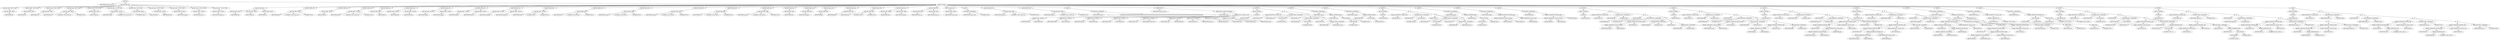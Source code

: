 digraph G {	
ranksep=.25;
	0 [label="MODULE"];
	1 [label="IDENTIFIERS:generic_fifo_sc_x"];
	0 -> 1;
	2 [label="VAR_DECLARE_LIST"];
	0 -> 2;
	3 [label="VAR_DECLARE  INPUT PORT"];
	2 -> 3;
	4 [label="VAR_DECLARE  INPUT"];
	3 -> 4;
	5 [label="IDENTIFIERS:clk"];
	4 -> 5;
	16 [label="VAR_DECLARE  INPUT PORT"];
	2 -> 16;
	17 [label="VAR_DECLARE  INPUT"];
	16 -> 17;
	18 [label="IDENTIFIERS:rst"];
	17 -> 18;
	29 [label="VAR_DECLARE  INPUT PORT"];
	2 -> 29;
	30 [label="VAR_DECLARE  INPUT"];
	29 -> 30;
	31 [label="IDENTIFIERS:clr"];
	30 -> 31;
	42 [label="VAR_DECLARE  INPUT PORT"];
	2 -> 42;
	43 [label="VAR_DECLARE  INPUT"];
	42 -> 43;
	44 [label="IDENTIFIERS:din"];
	43 -> 44;
	45 [label="NUMBERS LONG_LONG:130"];
	43 -> 45;
	46 [label="NUMBERS DEC:0"];
	43 -> 46;
	55 [label="VAR_DECLARE  INPUT PORT"];
	2 -> 55;
	56 [label="VAR_DECLARE  INPUT"];
	55 -> 56;
	57 [label="IDENTIFIERS:we"];
	56 -> 57;
	68 [label="VAR_DECLARE  OUTPUT PORT"];
	2 -> 68;
	69 [label="VAR_DECLARE  OUTPUT"];
	68 -> 69;
	70 [label="IDENTIFIERS:dout"];
	69 -> 70;
	71 [label="NUMBERS LONG_LONG:130"];
	69 -> 71;
	72 [label="NUMBERS DEC:0"];
	69 -> 72;
	81 [label="VAR_DECLARE  INPUT PORT"];
	2 -> 81;
	82 [label="VAR_DECLARE  INPUT"];
	81 -> 82;
	83 [label="IDENTIFIERS:re"];
	82 -> 83;
	94 [label="VAR_DECLARE  OUTPUT PORT"];
	2 -> 94;
	95 [label="VAR_DECLARE  OUTPUT"];
	94 -> 95;
	96 [label="IDENTIFIERS:full_r"];
	95 -> 96;
	107 [label="VAR_DECLARE  OUTPUT PORT"];
	2 -> 107;
	108 [label="VAR_DECLARE  OUTPUT"];
	107 -> 108;
	109 [label="IDENTIFIERS:empty_r"];
	108 -> 109;
	120 [label="VAR_DECLARE  OUTPUT PORT"];
	2 -> 120;
	121 [label="VAR_DECLARE  OUTPUT"];
	120 -> 121;
	122 [label="IDENTIFIERS:full_n_r"];
	121 -> 122;
	133 [label="VAR_DECLARE  OUTPUT PORT"];
	2 -> 133;
	134 [label="VAR_DECLARE  OUTPUT"];
	133 -> 134;
	135 [label="IDENTIFIERS:empty_n_r"];
	134 -> 135;
	146 [label="MODULE_ITEMS"];
	0 -> 146;
	147 [label="VAR_DECLARE_LIST"];
	146 -> 147;
	148 [label="VAR_DECLARE  INPUT"];
	147 -> 148;
	149 [label="IDENTIFIERS:clk"];
	148 -> 149;
	155 [label="VAR_DECLARE  INPUT"];
	147 -> 155;
	156 [label="IDENTIFIERS:rst"];
	155 -> 156;
	162 [label="VAR_DECLARE  INPUT"];
	147 -> 162;
	163 [label="IDENTIFIERS:clr"];
	162 -> 163;
	169 [label="VAR_DECLARE_LIST"];
	146 -> 169;
	170 [label="VAR_DECLARE  INPUT"];
	169 -> 170;
	171 [label="IDENTIFIERS:din"];
	170 -> 171;
	172 [label="NUMBERS LONG_LONG:130"];
	170 -> 172;
	173 [label="NUMBERS DEC:0"];
	170 -> 173;
	177 [label="VAR_DECLARE_LIST"];
	146 -> 177;
	178 [label="VAR_DECLARE  INPUT"];
	177 -> 178;
	179 [label="IDENTIFIERS:we"];
	178 -> 179;
	185 [label="VAR_DECLARE_LIST"];
	146 -> 185;
	186 [label="VAR_DECLARE  OUTPUT"];
	185 -> 186;
	187 [label="IDENTIFIERS:dout"];
	186 -> 187;
	188 [label="NUMBERS LONG_LONG:130"];
	186 -> 188;
	189 [label="NUMBERS DEC:0"];
	186 -> 189;
	193 [label="VAR_DECLARE_LIST"];
	146 -> 193;
	194 [label="VAR_DECLARE  INPUT"];
	193 -> 194;
	195 [label="IDENTIFIERS:re"];
	194 -> 195;
	201 [label="VAR_DECLARE_LIST"];
	146 -> 201;
	202 [label="VAR_DECLARE  OUTPUT"];
	201 -> 202;
	203 [label="IDENTIFIERS:full"];
	202 -> 203;
	209 [label="VAR_DECLARE  OUTPUT"];
	201 -> 209;
	210 [label="IDENTIFIERS:full_r"];
	209 -> 210;
	216 [label="VAR_DECLARE_LIST"];
	146 -> 216;
	217 [label="VAR_DECLARE  OUTPUT"];
	216 -> 217;
	218 [label="IDENTIFIERS:empty"];
	217 -> 218;
	224 [label="VAR_DECLARE  OUTPUT"];
	216 -> 224;
	225 [label="IDENTIFIERS:empty_r"];
	224 -> 225;
	231 [label="VAR_DECLARE_LIST"];
	146 -> 231;
	232 [label="VAR_DECLARE  OUTPUT"];
	231 -> 232;
	233 [label="IDENTIFIERS:full_n"];
	232 -> 233;
	239 [label="VAR_DECLARE  OUTPUT"];
	231 -> 239;
	240 [label="IDENTIFIERS:full_n_r"];
	239 -> 240;
	246 [label="VAR_DECLARE_LIST"];
	146 -> 246;
	247 [label="VAR_DECLARE  OUTPUT"];
	246 -> 247;
	248 [label="IDENTIFIERS:empty_n"];
	247 -> 248;
	254 [label="VAR_DECLARE  OUTPUT"];
	246 -> 254;
	255 [label="IDENTIFIERS:empty_n_r"];
	254 -> 255;
	261 [label="VAR_DECLARE_LIST"];
	146 -> 261;
	262 [label="VAR_DECLARE  OUTPUT"];
	261 -> 262;
	263 [label="IDENTIFIERS:level"];
	262 -> 263;
	264 [label="NUMBERS DEC:1"];
	262 -> 264;
	265 [label="NUMBERS DEC:0"];
	262 -> 265;
	269 [label="VAR_DECLARE_LIST"];
	146 -> 269;
	270 [label="VAR_DECLARE  REG"];
	269 -> 270;
	271 [label="IDENTIFIERS:wp"];
	270 -> 271;
	272 [label="NUMBERS LONG_LONG:1"];
	270 -> 272;
	273 [label="NUMBERS DEC:0"];
	270 -> 273;
	277 [label="VAR_DECLARE_LIST"];
	146 -> 277;
	278 [label="VAR_DECLARE  WIRE"];
	277 -> 278;
	279 [label="IDENTIFIERS:wp_pl1"];
	278 -> 279;
	280 [label="NUMBERS LONG_LONG:1"];
	278 -> 280;
	281 [label="NUMBERS DEC:0"];
	278 -> 281;
	285 [label="VAR_DECLARE_LIST"];
	146 -> 285;
	286 [label="VAR_DECLARE  WIRE"];
	285 -> 286;
	287 [label="IDENTIFIERS:wp_pl2"];
	286 -> 287;
	288 [label="NUMBERS LONG_LONG:1"];
	286 -> 288;
	289 [label="NUMBERS DEC:0"];
	286 -> 289;
	293 [label="VAR_DECLARE_LIST"];
	146 -> 293;
	294 [label="VAR_DECLARE  REG"];
	293 -> 294;
	295 [label="IDENTIFIERS:rp"];
	294 -> 295;
	296 [label="NUMBERS LONG_LONG:1"];
	294 -> 296;
	297 [label="NUMBERS DEC:0"];
	294 -> 297;
	301 [label="VAR_DECLARE_LIST"];
	146 -> 301;
	302 [label="VAR_DECLARE  WIRE"];
	301 -> 302;
	303 [label="IDENTIFIERS:rp_pl1"];
	302 -> 303;
	304 [label="NUMBERS LONG_LONG:1"];
	302 -> 304;
	305 [label="NUMBERS DEC:0"];
	302 -> 305;
	309 [label="VAR_DECLARE_LIST"];
	146 -> 309;
	310 [label="VAR_DECLARE  REG"];
	309 -> 310;
	311 [label="IDENTIFIERS:full_r"];
	310 -> 311;
	317 [label="VAR_DECLARE_LIST"];
	146 -> 317;
	318 [label="VAR_DECLARE  REG"];
	317 -> 318;
	319 [label="IDENTIFIERS:empty_r"];
	318 -> 319;
	325 [label="VAR_DECLARE_LIST"];
	146 -> 325;
	326 [label="VAR_DECLARE  REG"];
	325 -> 326;
	327 [label="IDENTIFIERS:gb"];
	326 -> 327;
	333 [label="VAR_DECLARE_LIST"];
	146 -> 333;
	334 [label="VAR_DECLARE  REG"];
	333 -> 334;
	335 [label="IDENTIFIERS:gb2"];
	334 -> 335;
	341 [label="VAR_DECLARE_LIST"];
	146 -> 341;
	342 [label="VAR_DECLARE  REG"];
	341 -> 342;
	343 [label="IDENTIFIERS:cnt"];
	342 -> 343;
	344 [label="NUMBERS DEC:2"];
	342 -> 344;
	345 [label="NUMBERS DEC:0"];
	342 -> 345;
	349 [label="VAR_DECLARE_LIST"];
	146 -> 349;
	350 [label="VAR_DECLARE  WIRE"];
	349 -> 350;
	351 [label="IDENTIFIERS:full_n"];
	350 -> 351;
	357 [label="VAR_DECLARE  WIRE"];
	349 -> 357;
	358 [label="IDENTIFIERS:empty_n"];
	357 -> 358;
	364 [label="VAR_DECLARE_LIST"];
	146 -> 364;
	365 [label="VAR_DECLARE  REG"];
	364 -> 365;
	366 [label="IDENTIFIERS:full_n_r"];
	365 -> 366;
	372 [label="VAR_DECLARE  REG"];
	364 -> 372;
	373 [label="IDENTIFIERS:empty_n_r"];
	372 -> 373;
	379 [label="VAR_DECLARE_LIST"];
	146 -> 379;
	380 [label="VAR_DECLARE  WIRE"];
	379 -> 380;
	381 [label="IDENTIFIERS:always_zero"];
	380 -> 381;
	387 [label="ASSIGN"];
	146 -> 387;
	388 [label="BLOCKING_STATEMENT"];
	387 -> 388;
	389 [label="IDENTIFIERS:always_zero"];
	388 -> 389;
	390 [label="NUMBERS BIN:0"];
	388 -> 390;
	391 [label="VAR_DECLARE_LIST"];
	146 -> 391;
	392 [label="VAR_DECLARE  WIRE"];
	391 -> 392;
	393 [label="IDENTIFIERS:junk_out"];
	392 -> 393;
	394 [label="NUMBERS LONG_LONG:130"];
	392 -> 394;
	395 [label="NUMBERS DEC:0"];
	392 -> 395;
	399 [label="VAR_DECLARE_LIST"];
	146 -> 399;
	400 [label="VAR_DECLARE  WIRE"];
	399 -> 400;
	401 [label="IDENTIFIERS:junk_in"];
	400 -> 401;
	402 [label="NUMBERS LONG_LONG:130"];
	400 -> 402;
	403 [label="NUMBERS DEC:0"];
	400 -> 403;
	407 [label="ASSIGN"];
	146 -> 407;
	408 [label="BLOCKING_STATEMENT"];
	407 -> 408;
	409 [label="IDENTIFIERS:junk_in"];
	408 -> 409;
	410 [label="NUMBERS BIN:00000000000000000000000000000000000000000000000000000000000000000000000000000000000000000000000000000000000000000000000000000000000"];
	408 -> 410;
	411 [label="HARD_BLOCK"];
	146 -> 411;
	412 [label="IDENTIFIERS:dual_port_ram"];
	411 -> 412;
	413 [label="HARD_BLOCK_NAMED_INSTANCE"];
	411 -> 413;
	414 [label="IDENTIFIERS:ram1"];
	413 -> 414;
	415 [label="HARD_BLOCK_CONNECT_LIST"];
	413 -> 415;
	416 [label="HARD_BLOCK_CONNECT"];
	415 -> 416;
	417 [label="IDENTIFIERS:clk"];
	416 -> 417;
	418 [label="IDENTIFIERS:clk"];
	416 -> 418;
	419 [label="HARD_BLOCK_CONNECT"];
	415 -> 419;
	420 [label="IDENTIFIERS:addr1"];
	419 -> 420;
	421 [label="IDENTIFIERS:rp"];
	419 -> 421;
	422 [label="HARD_BLOCK_CONNECT"];
	415 -> 422;
	423 [label="IDENTIFIERS:addr2"];
	422 -> 423;
	424 [label="IDENTIFIERS:wp"];
	422 -> 424;
	425 [label="HARD_BLOCK_CONNECT"];
	415 -> 425;
	426 [label="IDENTIFIERS:we1"];
	425 -> 426;
	427 [label="IDENTIFIERS:we"];
	425 -> 427;
	428 [label="HARD_BLOCK_CONNECT"];
	415 -> 428;
	429 [label="IDENTIFIERS:we2"];
	428 -> 429;
	430 [label="IDENTIFIERS:always_zero"];
	428 -> 430;
	431 [label="HARD_BLOCK_CONNECT"];
	415 -> 431;
	432 [label="IDENTIFIERS:out1"];
	431 -> 432;
	433 [label="IDENTIFIERS:dout"];
	431 -> 433;
	434 [label="HARD_BLOCK_CONNECT"];
	415 -> 434;
	435 [label="IDENTIFIERS:out2"];
	434 -> 435;
	436 [label="IDENTIFIERS:junk_out"];
	434 -> 436;
	437 [label="HARD_BLOCK_CONNECT"];
	415 -> 437;
	438 [label="IDENTIFIERS:data1"];
	437 -> 438;
	439 [label="IDENTIFIERS:din"];
	437 -> 439;
	440 [label="HARD_BLOCK_CONNECT"];
	415 -> 440;
	441 [label="IDENTIFIERS:data2"];
	440 -> 441;
	442 [label="IDENTIFIERS:junk_in"];
	440 -> 442;
	444 [label="ALWAYS"];
	146 -> 444;
	445 [label="DELAY_CONTROL"];
	444 -> 445;
	446 [label="POSEDGE"];
	445 -> 446;
	447 [label="IDENTIFIERS:clk"];
	446 -> 447;
	448 [label="IF"];
	444 -> 448;
	449 [label="UNARY_OPERATION LOGICAL_NOT"];
	448 -> 449;
	450 [label="IDENTIFIERS:rst"];
	449 -> 450;
	451 [label="NON_BLOCKING_STATEMENT"];
	448 -> 451;
	452 [label="IDENTIFIERS:wp"];
	451 -> 452;
	453 [label="CONCATENATE"];
	451 -> 453;
	454 [label="NUMBERS BIN:00"];
	453 -> 454;
	455 [label="IF"];
	448 -> 455;
	456 [label="IDENTIFIERS:clr"];
	455 -> 456;
	457 [label="NON_BLOCKING_STATEMENT"];
	455 -> 457;
	458 [label="IDENTIFIERS:wp"];
	457 -> 458;
	459 [label="CONCATENATE"];
	457 -> 459;
	460 [label="NUMBERS BIN:00"];
	459 -> 460;
	461 [label="IF"];
	455 -> 461;
	462 [label="IDENTIFIERS:we"];
	461 -> 462;
	463 [label="NON_BLOCKING_STATEMENT"];
	461 -> 463;
	464 [label="IDENTIFIERS:wp"];
	463 -> 464;
	465 [label="IDENTIFIERS:wp_pl1"];
	463 -> 465;
	467 [label="ASSIGN"];
	146 -> 467;
	468 [label="BLOCKING_STATEMENT"];
	467 -> 468;
	469 [label="IDENTIFIERS:wp_pl1"];
	468 -> 469;
	470 [label="BINARY_OPERATION ADD"];
	468 -> 470;
	471 [label="IDENTIFIERS:wp"];
	470 -> 471;
	472 [label="CONCATENATE"];
	470 -> 472;
	473 [label="CONCATENATE"];
	472 -> 473;
	474 [label="NUMBERS BIN:0"];
	473 -> 474;
	475 [label="NUMBERS BIN:1"];
	472 -> 475;
	476 [label="ASSIGN"];
	146 -> 476;
	477 [label="BLOCKING_STATEMENT"];
	476 -> 477;
	478 [label="IDENTIFIERS:wp_pl2"];
	477 -> 478;
	479 [label="BINARY_OPERATION ADD"];
	477 -> 479;
	480 [label="IDENTIFIERS:wp"];
	479 -> 480;
	481 [label="CONCATENATE"];
	479 -> 481;
	482 [label="NUMBERS BIN:10"];
	481 -> 482;
	483 [label="ALWAYS"];
	146 -> 483;
	484 [label="DELAY_CONTROL"];
	483 -> 484;
	485 [label="POSEDGE"];
	484 -> 485;
	486 [label="IDENTIFIERS:clk"];
	485 -> 486;
	487 [label="IF"];
	483 -> 487;
	488 [label="UNARY_OPERATION LOGICAL_NOT"];
	487 -> 488;
	489 [label="IDENTIFIERS:rst"];
	488 -> 489;
	490 [label="NON_BLOCKING_STATEMENT"];
	487 -> 490;
	491 [label="IDENTIFIERS:rp"];
	490 -> 491;
	492 [label="CONCATENATE"];
	490 -> 492;
	493 [label="NUMBERS BIN:00"];
	492 -> 493;
	494 [label="IF"];
	487 -> 494;
	495 [label="IDENTIFIERS:clr"];
	494 -> 495;
	496 [label="NON_BLOCKING_STATEMENT"];
	494 -> 496;
	497 [label="IDENTIFIERS:rp"];
	496 -> 497;
	498 [label="CONCATENATE"];
	496 -> 498;
	499 [label="NUMBERS BIN:00"];
	498 -> 499;
	500 [label="IF"];
	494 -> 500;
	501 [label="IDENTIFIERS:re"];
	500 -> 501;
	502 [label="NON_BLOCKING_STATEMENT"];
	500 -> 502;
	503 [label="IDENTIFIERS:rp"];
	502 -> 503;
	504 [label="IDENTIFIERS:rp_pl1"];
	502 -> 504;
	506 [label="ASSIGN"];
	146 -> 506;
	507 [label="BLOCKING_STATEMENT"];
	506 -> 507;
	508 [label="IDENTIFIERS:rp_pl1"];
	507 -> 508;
	509 [label="BINARY_OPERATION ADD"];
	507 -> 509;
	510 [label="IDENTIFIERS:rp"];
	509 -> 510;
	511 [label="CONCATENATE"];
	509 -> 511;
	512 [label="CONCATENATE"];
	511 -> 512;
	513 [label="NUMBERS BIN:0"];
	512 -> 513;
	514 [label="NUMBERS BIN:1"];
	511 -> 514;
	515 [label="ASSIGN"];
	146 -> 515;
	516 [label="BLOCKING_STATEMENT"];
	515 -> 516;
	517 [label="IDENTIFIERS:empty"];
	516 -> 517;
	518 [label="BINARY_OPERATION BITWISE_AND"];
	516 -> 518;
	519 [label="BINARY_OPERATION LOGICAL_EQUAL"];
	518 -> 519;
	520 [label="IDENTIFIERS:wp"];
	519 -> 520;
	521 [label="IDENTIFIERS:rp"];
	519 -> 521;
	522 [label="UNARY_OPERATION LOGICAL_NOT"];
	518 -> 522;
	523 [label="IDENTIFIERS:gb"];
	522 -> 523;
	524 [label="ASSIGN"];
	146 -> 524;
	525 [label="BLOCKING_STATEMENT"];
	524 -> 525;
	526 [label="IDENTIFIERS:full"];
	525 -> 526;
	527 [label="BINARY_OPERATION BITWISE_AND"];
	525 -> 527;
	528 [label="BINARY_OPERATION LOGICAL_EQUAL"];
	527 -> 528;
	529 [label="IDENTIFIERS:wp"];
	528 -> 529;
	530 [label="IDENTIFIERS:rp"];
	528 -> 530;
	531 [label="IDENTIFIERS:gb"];
	527 -> 531;
	532 [label="ALWAYS"];
	146 -> 532;
	533 [label="DELAY_CONTROL"];
	532 -> 533;
	534 [label="POSEDGE"];
	533 -> 534;
	535 [label="IDENTIFIERS:clk"];
	534 -> 535;
	536 [label="IF"];
	532 -> 536;
	537 [label="UNARY_OPERATION LOGICAL_NOT"];
	536 -> 537;
	538 [label="IDENTIFIERS:rst"];
	537 -> 538;
	539 [label="NON_BLOCKING_STATEMENT"];
	536 -> 539;
	540 [label="IDENTIFIERS:gb"];
	539 -> 540;
	541 [label="NUMBERS BIN:0"];
	539 -> 541;
	542 [label="IF"];
	536 -> 542;
	543 [label="IDENTIFIERS:clr"];
	542 -> 543;
	544 [label="NON_BLOCKING_STATEMENT"];
	542 -> 544;
	545 [label="IDENTIFIERS:gb"];
	544 -> 545;
	546 [label="NUMBERS BIN:0"];
	544 -> 546;
	547 [label="IF"];
	542 -> 547;
	548 [label="BINARY_OPERATION BITWISE_AND"];
	547 -> 548;
	549 [label="BINARY_OPERATION LOGICAL_EQUAL"];
	548 -> 549;
	550 [label="IDENTIFIERS:wp_pl1"];
	549 -> 550;
	551 [label="IDENTIFIERS:rp"];
	549 -> 551;
	552 [label="IDENTIFIERS:we"];
	548 -> 552;
	553 [label="NON_BLOCKING_STATEMENT"];
	547 -> 553;
	554 [label="IDENTIFIERS:gb"];
	553 -> 554;
	555 [label="NUMBERS BIN:1"];
	553 -> 555;
	556 [label="IF"];
	547 -> 556;
	557 [label="IDENTIFIERS:re"];
	556 -> 557;
	558 [label="NON_BLOCKING_STATEMENT"];
	556 -> 558;
	559 [label="IDENTIFIERS:gb"];
	558 -> 559;
	560 [label="NUMBERS BIN:0"];
	558 -> 560;
	562 [label="ALWAYS"];
	146 -> 562;
	563 [label="DELAY_CONTROL"];
	562 -> 563;
	564 [label="POSEDGE"];
	563 -> 564;
	565 [label="IDENTIFIERS:clk"];
	564 -> 565;
	566 [label="IF"];
	562 -> 566;
	567 [label="UNARY_OPERATION LOGICAL_NOT"];
	566 -> 567;
	568 [label="IDENTIFIERS:rst"];
	567 -> 568;
	569 [label="NON_BLOCKING_STATEMENT"];
	566 -> 569;
	570 [label="IDENTIFIERS:gb2"];
	569 -> 570;
	571 [label="NUMBERS BIN:0"];
	569 -> 571;
	572 [label="IF"];
	566 -> 572;
	573 [label="IDENTIFIERS:clr"];
	572 -> 573;
	574 [label="NON_BLOCKING_STATEMENT"];
	572 -> 574;
	575 [label="IDENTIFIERS:gb2"];
	574 -> 575;
	576 [label="NUMBERS BIN:0"];
	574 -> 576;
	577 [label="IF"];
	572 -> 577;
	578 [label="BINARY_OPERATION BITWISE_AND"];
	577 -> 578;
	579 [label="BINARY_OPERATION LOGICAL_EQUAL"];
	578 -> 579;
	580 [label="IDENTIFIERS:wp_pl2"];
	579 -> 580;
	581 [label="IDENTIFIERS:rp"];
	579 -> 581;
	582 [label="IDENTIFIERS:we"];
	578 -> 582;
	583 [label="NON_BLOCKING_STATEMENT"];
	577 -> 583;
	584 [label="IDENTIFIERS:gb2"];
	583 -> 584;
	585 [label="NUMBERS BIN:1"];
	583 -> 585;
	586 [label="IF"];
	577 -> 586;
	587 [label="BINARY_OPERATION BITWISE_AND"];
	586 -> 587;
	588 [label="BINARY_OPERATION NOT_EQUAL"];
	587 -> 588;
	589 [label="IDENTIFIERS:wp"];
	588 -> 589;
	590 [label="IDENTIFIERS:rp"];
	588 -> 590;
	591 [label="IDENTIFIERS:re"];
	587 -> 591;
	592 [label="NON_BLOCKING_STATEMENT"];
	586 -> 592;
	593 [label="IDENTIFIERS:gb2"];
	592 -> 593;
	594 [label="NUMBERS BIN:0"];
	592 -> 594;
	596 [label="ALWAYS"];
	146 -> 596;
	597 [label="DELAY_CONTROL"];
	596 -> 597;
	598 [label="POSEDGE"];
	597 -> 598;
	599 [label="IDENTIFIERS:clk"];
	598 -> 599;
	600 [label="IF"];
	596 -> 600;
	601 [label="UNARY_OPERATION LOGICAL_NOT"];
	600 -> 601;
	602 [label="IDENTIFIERS:rst"];
	601 -> 602;
	603 [label="NON_BLOCKING_STATEMENT"];
	600 -> 603;
	604 [label="IDENTIFIERS:full_r"];
	603 -> 604;
	605 [label="NUMBERS BIN:0"];
	603 -> 605;
	606 [label="IF"];
	600 -> 606;
	607 [label="IDENTIFIERS:clr"];
	606 -> 607;
	608 [label="NON_BLOCKING_STATEMENT"];
	606 -> 608;
	609 [label="IDENTIFIERS:full_r"];
	608 -> 609;
	610 [label="NUMBERS BIN:0"];
	608 -> 610;
	611 [label="IF"];
	606 -> 611;
	612 [label="BINARY_OPERATION BITWISE_AND"];
	611 -> 612;
	613 [label="BINARY_OPERATION BITWISE_AND"];
	612 -> 613;
	614 [label="IDENTIFIERS:we"];
	613 -> 614;
	615 [label="BINARY_OPERATION BITWISE_AND"];
	613 -> 615;
	616 [label="BINARY_OPERATION LOGICAL_EQUAL"];
	615 -> 616;
	617 [label="IDENTIFIERS:wp_pl1"];
	616 -> 617;
	618 [label="IDENTIFIERS:rp"];
	616 -> 618;
	619 [label="IDENTIFIERS:gb2"];
	615 -> 619;
	620 [label="UNARY_OPERATION LOGICAL_NOT"];
	612 -> 620;
	621 [label="IDENTIFIERS:re"];
	620 -> 621;
	622 [label="NON_BLOCKING_STATEMENT"];
	611 -> 622;
	623 [label="IDENTIFIERS:full_r"];
	622 -> 623;
	624 [label="NUMBERS BIN:1"];
	622 -> 624;
	625 [label="IF"];
	611 -> 625;
	626 [label="BINARY_OPERATION BITWISE_AND"];
	625 -> 626;
	627 [label="BINARY_OPERATION BITWISE_AND"];
	626 -> 627;
	628 [label="IDENTIFIERS:re"];
	627 -> 628;
	629 [label="BINARY_OPERATION BITWISE_OR"];
	627 -> 629;
	630 [label="BINARY_OPERATION NOT_EQUAL"];
	629 -> 630;
	631 [label="IDENTIFIERS:wp_pl1"];
	630 -> 631;
	632 [label="IDENTIFIERS:rp"];
	630 -> 632;
	633 [label="UNARY_OPERATION LOGICAL_NOT"];
	629 -> 633;
	634 [label="IDENTIFIERS:gb2"];
	633 -> 634;
	635 [label="UNARY_OPERATION LOGICAL_NOT"];
	626 -> 635;
	636 [label="IDENTIFIERS:we"];
	635 -> 636;
	637 [label="NON_BLOCKING_STATEMENT"];
	625 -> 637;
	638 [label="IDENTIFIERS:full_r"];
	637 -> 638;
	639 [label="NUMBERS BIN:0"];
	637 -> 639;
	641 [label="ALWAYS"];
	146 -> 641;
	642 [label="DELAY_CONTROL"];
	641 -> 642;
	643 [label="POSEDGE"];
	642 -> 643;
	644 [label="IDENTIFIERS:clk"];
	643 -> 644;
	645 [label="IF"];
	641 -> 645;
	646 [label="UNARY_OPERATION LOGICAL_NOT"];
	645 -> 646;
	647 [label="IDENTIFIERS:rst"];
	646 -> 647;
	648 [label="NON_BLOCKING_STATEMENT"];
	645 -> 648;
	649 [label="IDENTIFIERS:empty_r"];
	648 -> 649;
	650 [label="NUMBERS BIN:1"];
	648 -> 650;
	651 [label="IF"];
	645 -> 651;
	652 [label="IDENTIFIERS:clr"];
	651 -> 652;
	653 [label="NON_BLOCKING_STATEMENT"];
	651 -> 653;
	654 [label="IDENTIFIERS:empty_r"];
	653 -> 654;
	655 [label="NUMBERS BIN:1"];
	653 -> 655;
	656 [label="IF"];
	651 -> 656;
	657 [label="BINARY_OPERATION BITWISE_AND"];
	656 -> 657;
	658 [label="BINARY_OPERATION BITWISE_AND"];
	657 -> 658;
	659 [label="IDENTIFIERS:we"];
	658 -> 659;
	660 [label="BINARY_OPERATION BITWISE_OR"];
	658 -> 660;
	661 [label="BINARY_OPERATION NOT_EQUAL"];
	660 -> 661;
	662 [label="IDENTIFIERS:wp"];
	661 -> 662;
	663 [label="IDENTIFIERS:rp_pl1"];
	661 -> 663;
	664 [label="IDENTIFIERS:gb2"];
	660 -> 664;
	665 [label="UNARY_OPERATION LOGICAL_NOT"];
	657 -> 665;
	666 [label="IDENTIFIERS:re"];
	665 -> 666;
	667 [label="NON_BLOCKING_STATEMENT"];
	656 -> 667;
	668 [label="IDENTIFIERS:empty_r"];
	667 -> 668;
	669 [label="NUMBERS BIN:0"];
	667 -> 669;
	670 [label="IF"];
	656 -> 670;
	671 [label="BINARY_OPERATION BITWISE_AND"];
	670 -> 671;
	672 [label="BINARY_OPERATION BITWISE_AND"];
	671 -> 672;
	673 [label="IDENTIFIERS:re"];
	672 -> 673;
	674 [label="BINARY_OPERATION BITWISE_AND"];
	672 -> 674;
	675 [label="BINARY_OPERATION LOGICAL_EQUAL"];
	674 -> 675;
	676 [label="IDENTIFIERS:wp"];
	675 -> 676;
	677 [label="IDENTIFIERS:rp_pl1"];
	675 -> 677;
	678 [label="UNARY_OPERATION LOGICAL_NOT"];
	674 -> 678;
	679 [label="IDENTIFIERS:gb2"];
	678 -> 679;
	680 [label="UNARY_OPERATION LOGICAL_NOT"];
	671 -> 680;
	681 [label="IDENTIFIERS:we"];
	680 -> 681;
	682 [label="NON_BLOCKING_STATEMENT"];
	670 -> 682;
	683 [label="IDENTIFIERS:empty_r"];
	682 -> 683;
	684 [label="NUMBERS BIN:1"];
	682 -> 684;
	686 [label="ASSIGN"];
	146 -> 686;
	687 [label="BLOCKING_STATEMENT"];
	686 -> 687;
	688 [label="IDENTIFIERS:empty_n"];
	687 -> 688;
	689 [label="BINARY_OPERATION LT"];
	687 -> 689;
	690 [label="IDENTIFIERS:cnt"];
	689 -> 690;
	691 [label="NUMBERS DEC:32"];
	689 -> 691;
	692 [label="ASSIGN"];
	146 -> 692;
	693 [label="BLOCKING_STATEMENT"];
	692 -> 693;
	694 [label="IDENTIFIERS:full_n"];
	693 -> 694;
	695 [label="UNARY_OPERATION LOGICAL_NOT"];
	693 -> 695;
	696 [label="BINARY_OPERATION LT"];
	695 -> 696;
	697 [label="IDENTIFIERS:cnt"];
	696 -> 697;
	698 [label="NUMBERS LONG_LONG:-1"];
	696 -> 698;
	699 [label="ASSIGN"];
	146 -> 699;
	700 [label="BLOCKING_STATEMENT"];
	699 -> 700;
	701 [label="IDENTIFIERS:level"];
	700 -> 701;
	702 [label="BINARY_OPERATION BITWISE_OR"];
	700 -> 702;
	703 [label="CONCATENATE"];
	702 -> 703;
	704 [label="CONCATENATE"];
	703 -> 704;
	705 [label="ARRAY_REF"];
	704 -> 705;
	706 [label="IDENTIFIERS:cnt"];
	705 -> 706;
	707 [label="NUMBERS DEC:2"];
	705 -> 707;
	708 [label="CONCATENATE"];
	703 -> 708;
	709 [label="ARRAY_REF"];
	708 -> 709;
	710 [label="IDENTIFIERS:cnt"];
	709 -> 710;
	711 [label="NUMBERS DEC:2"];
	709 -> 711;
	712 [label="RANGE_REF"];
	702 -> 712;
	713 [label="IDENTIFIERS:cnt"];
	712 -> 713;
	714 [label="NUMBERS LONG_LONG:1"];
	712 -> 714;
	715 [label="NUMBERS LONG_LONG:0"];
	712 -> 715;
	716 [label="ALWAYS"];
	146 -> 716;
	717 [label="DELAY_CONTROL"];
	716 -> 717;
	718 [label="POSEDGE"];
	717 -> 718;
	719 [label="IDENTIFIERS:clk"];
	718 -> 719;
	720 [label="IF"];
	716 -> 720;
	721 [label="UNARY_OPERATION LOGICAL_NOT"];
	720 -> 721;
	722 [label="IDENTIFIERS:rst"];
	721 -> 722;
	723 [label="NON_BLOCKING_STATEMENT"];
	720 -> 723;
	724 [label="IDENTIFIERS:cnt"];
	723 -> 724;
	725 [label="CONCATENATE"];
	723 -> 725;
	726 [label="NUMBERS BIN:000"];
	725 -> 726;
	727 [label="IF"];
	720 -> 727;
	728 [label="IDENTIFIERS:clr"];
	727 -> 728;
	729 [label="NON_BLOCKING_STATEMENT"];
	727 -> 729;
	730 [label="IDENTIFIERS:cnt"];
	729 -> 730;
	731 [label="CONCATENATE"];
	729 -> 731;
	732 [label="NUMBERS BIN:000"];
	731 -> 732;
	733 [label="IF"];
	727 -> 733;
	734 [label="BINARY_OPERATION BITWISE_AND"];
	733 -> 734;
	735 [label="IDENTIFIERS:re"];
	734 -> 735;
	736 [label="UNARY_OPERATION LOGICAL_NOT"];
	734 -> 736;
	737 [label="IDENTIFIERS:we"];
	736 -> 737;
	738 [label="NON_BLOCKING_STATEMENT"];
	733 -> 738;
	739 [label="IDENTIFIERS:cnt"];
	738 -> 739;
	740 [label="BINARY_OPERATION ADD"];
	738 -> 740;
	741 [label="IDENTIFIERS:cnt"];
	740 -> 741;
	742 [label="CONCATENATE"];
	740 -> 742;
	743 [label="NUMBERS BIN:1111"];
	742 -> 743;
	744 [label="IF"];
	733 -> 744;
	745 [label="BINARY_OPERATION BITWISE_AND"];
	744 -> 745;
	746 [label="UNARY_OPERATION LOGICAL_NOT"];
	745 -> 746;
	747 [label="IDENTIFIERS:re"];
	746 -> 747;
	748 [label="IDENTIFIERS:we"];
	745 -> 748;
	749 [label="NON_BLOCKING_STATEMENT"];
	744 -> 749;
	750 [label="IDENTIFIERS:cnt"];
	749 -> 750;
	751 [label="BINARY_OPERATION ADD"];
	749 -> 751;
	752 [label="IDENTIFIERS:cnt"];
	751 -> 752;
	753 [label="CONCATENATE"];
	751 -> 753;
	754 [label="CONCATENATE"];
	753 -> 754;
	755 [label="NUMBERS BIN:00"];
	754 -> 755;
	756 [label="NUMBERS BIN:1"];
	753 -> 756;
	758 [label="ALWAYS"];
	146 -> 758;
	759 [label="DELAY_CONTROL"];
	758 -> 759;
	760 [label="POSEDGE"];
	759 -> 760;
	761 [label="IDENTIFIERS:clk"];
	760 -> 761;
	762 [label="IF"];
	758 -> 762;
	763 [label="UNARY_OPERATION LOGICAL_NOT"];
	762 -> 763;
	764 [label="IDENTIFIERS:rst"];
	763 -> 764;
	765 [label="NON_BLOCKING_STATEMENT"];
	762 -> 765;
	766 [label="IDENTIFIERS:empty_n_r"];
	765 -> 766;
	767 [label="NUMBERS BIN:1"];
	765 -> 767;
	768 [label="IF"];
	762 -> 768;
	769 [label="IDENTIFIERS:clr"];
	768 -> 769;
	770 [label="NON_BLOCKING_STATEMENT"];
	768 -> 770;
	771 [label="IDENTIFIERS:empty_n_r"];
	770 -> 771;
	772 [label="NUMBERS BIN:1"];
	770 -> 772;
	773 [label="IF"];
	768 -> 773;
	774 [label="BINARY_OPERATION BITWISE_AND"];
	773 -> 774;
	775 [label="BINARY_OPERATION BITWISE_AND"];
	774 -> 775;
	776 [label="IDENTIFIERS:we"];
	775 -> 776;
	777 [label="BINARY_OPERATION GTE"];
	775 -> 777;
	778 [label="IDENTIFIERS:cnt"];
	777 -> 778;
	779 [label="NUMBERS LONG_LONG:31"];
	777 -> 779;
	780 [label="UNARY_OPERATION LOGICAL_NOT"];
	774 -> 780;
	781 [label="IDENTIFIERS:re"];
	780 -> 781;
	782 [label="NON_BLOCKING_STATEMENT"];
	773 -> 782;
	783 [label="IDENTIFIERS:empty_n_r"];
	782 -> 783;
	784 [label="NUMBERS BIN:0"];
	782 -> 784;
	785 [label="IF"];
	773 -> 785;
	786 [label="BINARY_OPERATION BITWISE_AND"];
	785 -> 786;
	787 [label="BINARY_OPERATION BITWISE_AND"];
	786 -> 787;
	788 [label="IDENTIFIERS:re"];
	787 -> 788;
	789 [label="BINARY_OPERATION LTE"];
	787 -> 789;
	790 [label="IDENTIFIERS:cnt"];
	789 -> 790;
	791 [label="NUMBERS DEC:32"];
	789 -> 791;
	792 [label="UNARY_OPERATION LOGICAL_NOT"];
	786 -> 792;
	793 [label="IDENTIFIERS:we"];
	792 -> 793;
	794 [label="NON_BLOCKING_STATEMENT"];
	785 -> 794;
	795 [label="IDENTIFIERS:empty_n_r"];
	794 -> 795;
	796 [label="NUMBERS BIN:1"];
	794 -> 796;
	798 [label="ALWAYS"];
	146 -> 798;
	799 [label="DELAY_CONTROL"];
	798 -> 799;
	800 [label="POSEDGE"];
	799 -> 800;
	801 [label="IDENTIFIERS:clk"];
	800 -> 801;
	802 [label="IF"];
	798 -> 802;
	803 [label="UNARY_OPERATION LOGICAL_NOT"];
	802 -> 803;
	804 [label="IDENTIFIERS:rst"];
	803 -> 804;
	805 [label="NON_BLOCKING_STATEMENT"];
	802 -> 805;
	806 [label="IDENTIFIERS:full_n_r"];
	805 -> 806;
	807 [label="NUMBERS BIN:0"];
	805 -> 807;
	808 [label="IF"];
	802 -> 808;
	809 [label="IDENTIFIERS:clr"];
	808 -> 809;
	810 [label="NON_BLOCKING_STATEMENT"];
	808 -> 810;
	811 [label="IDENTIFIERS:full_n_r"];
	810 -> 811;
	812 [label="NUMBERS BIN:0"];
	810 -> 812;
	813 [label="IF"];
	808 -> 813;
	814 [label="BINARY_OPERATION BITWISE_AND"];
	813 -> 814;
	815 [label="BINARY_OPERATION BITWISE_AND"];
	814 -> 815;
	816 [label="IDENTIFIERS:we"];
	815 -> 816;
	817 [label="BINARY_OPERATION GTE"];
	815 -> 817;
	818 [label="IDENTIFIERS:cnt"];
	817 -> 818;
	819 [label="NUMBERS LONG_LONG:-2"];
	817 -> 819;
	820 [label="UNARY_OPERATION LOGICAL_NOT"];
	814 -> 820;
	821 [label="IDENTIFIERS:re"];
	820 -> 821;
	822 [label="NON_BLOCKING_STATEMENT"];
	813 -> 822;
	823 [label="IDENTIFIERS:full_n_r"];
	822 -> 823;
	824 [label="NUMBERS BIN:1"];
	822 -> 824;
	825 [label="IF"];
	813 -> 825;
	826 [label="BINARY_OPERATION BITWISE_AND"];
	825 -> 826;
	827 [label="BINARY_OPERATION BITWISE_AND"];
	826 -> 827;
	828 [label="IDENTIFIERS:re"];
	827 -> 828;
	829 [label="BINARY_OPERATION LTE"];
	827 -> 829;
	830 [label="IDENTIFIERS:cnt"];
	829 -> 830;
	831 [label="NUMBERS LONG_LONG:-1"];
	829 -> 831;
	832 [label="UNARY_OPERATION LOGICAL_NOT"];
	826 -> 832;
	833 [label="IDENTIFIERS:we"];
	832 -> 833;
	834 [label="NON_BLOCKING_STATEMENT"];
	825 -> 834;
	835 [label="IDENTIFIERS:full_n_r"];
	834 -> 835;
	836 [label="NUMBERS BIN:0"];
	834 -> 836;
}
